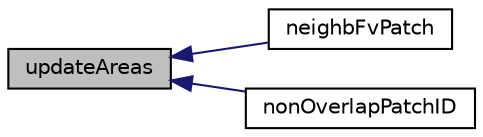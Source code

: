 digraph "updateAreas"
{
  bgcolor="transparent";
  edge [fontname="Helvetica",fontsize="10",labelfontname="Helvetica",labelfontsize="10"];
  node [fontname="Helvetica",fontsize="10",shape=record];
  rankdir="LR";
  Node1 [label="updateAreas",height=0.2,width=0.4,color="black", fillcolor="grey75", style="filled" fontcolor="black"];
  Node1 -> Node2 [dir="back",color="midnightblue",fontsize="10",style="solid",fontname="Helvetica"];
  Node2 [label="neighbFvPatch",height=0.2,width=0.4,color="black",URL="$classFoam_1_1cyclicACMIFvPatch.html#a2ff2ff75c432e7f0d1c0453404df7bb0"];
  Node1 -> Node3 [dir="back",color="midnightblue",fontsize="10",style="solid",fontname="Helvetica"];
  Node3 [label="nonOverlapPatchID",height=0.2,width=0.4,color="black",URL="$classFoam_1_1cyclicACMIFvPatch.html#ac43094a44895f041e4f961f850f5c79f",tooltip="Return neighbour. "];
}
